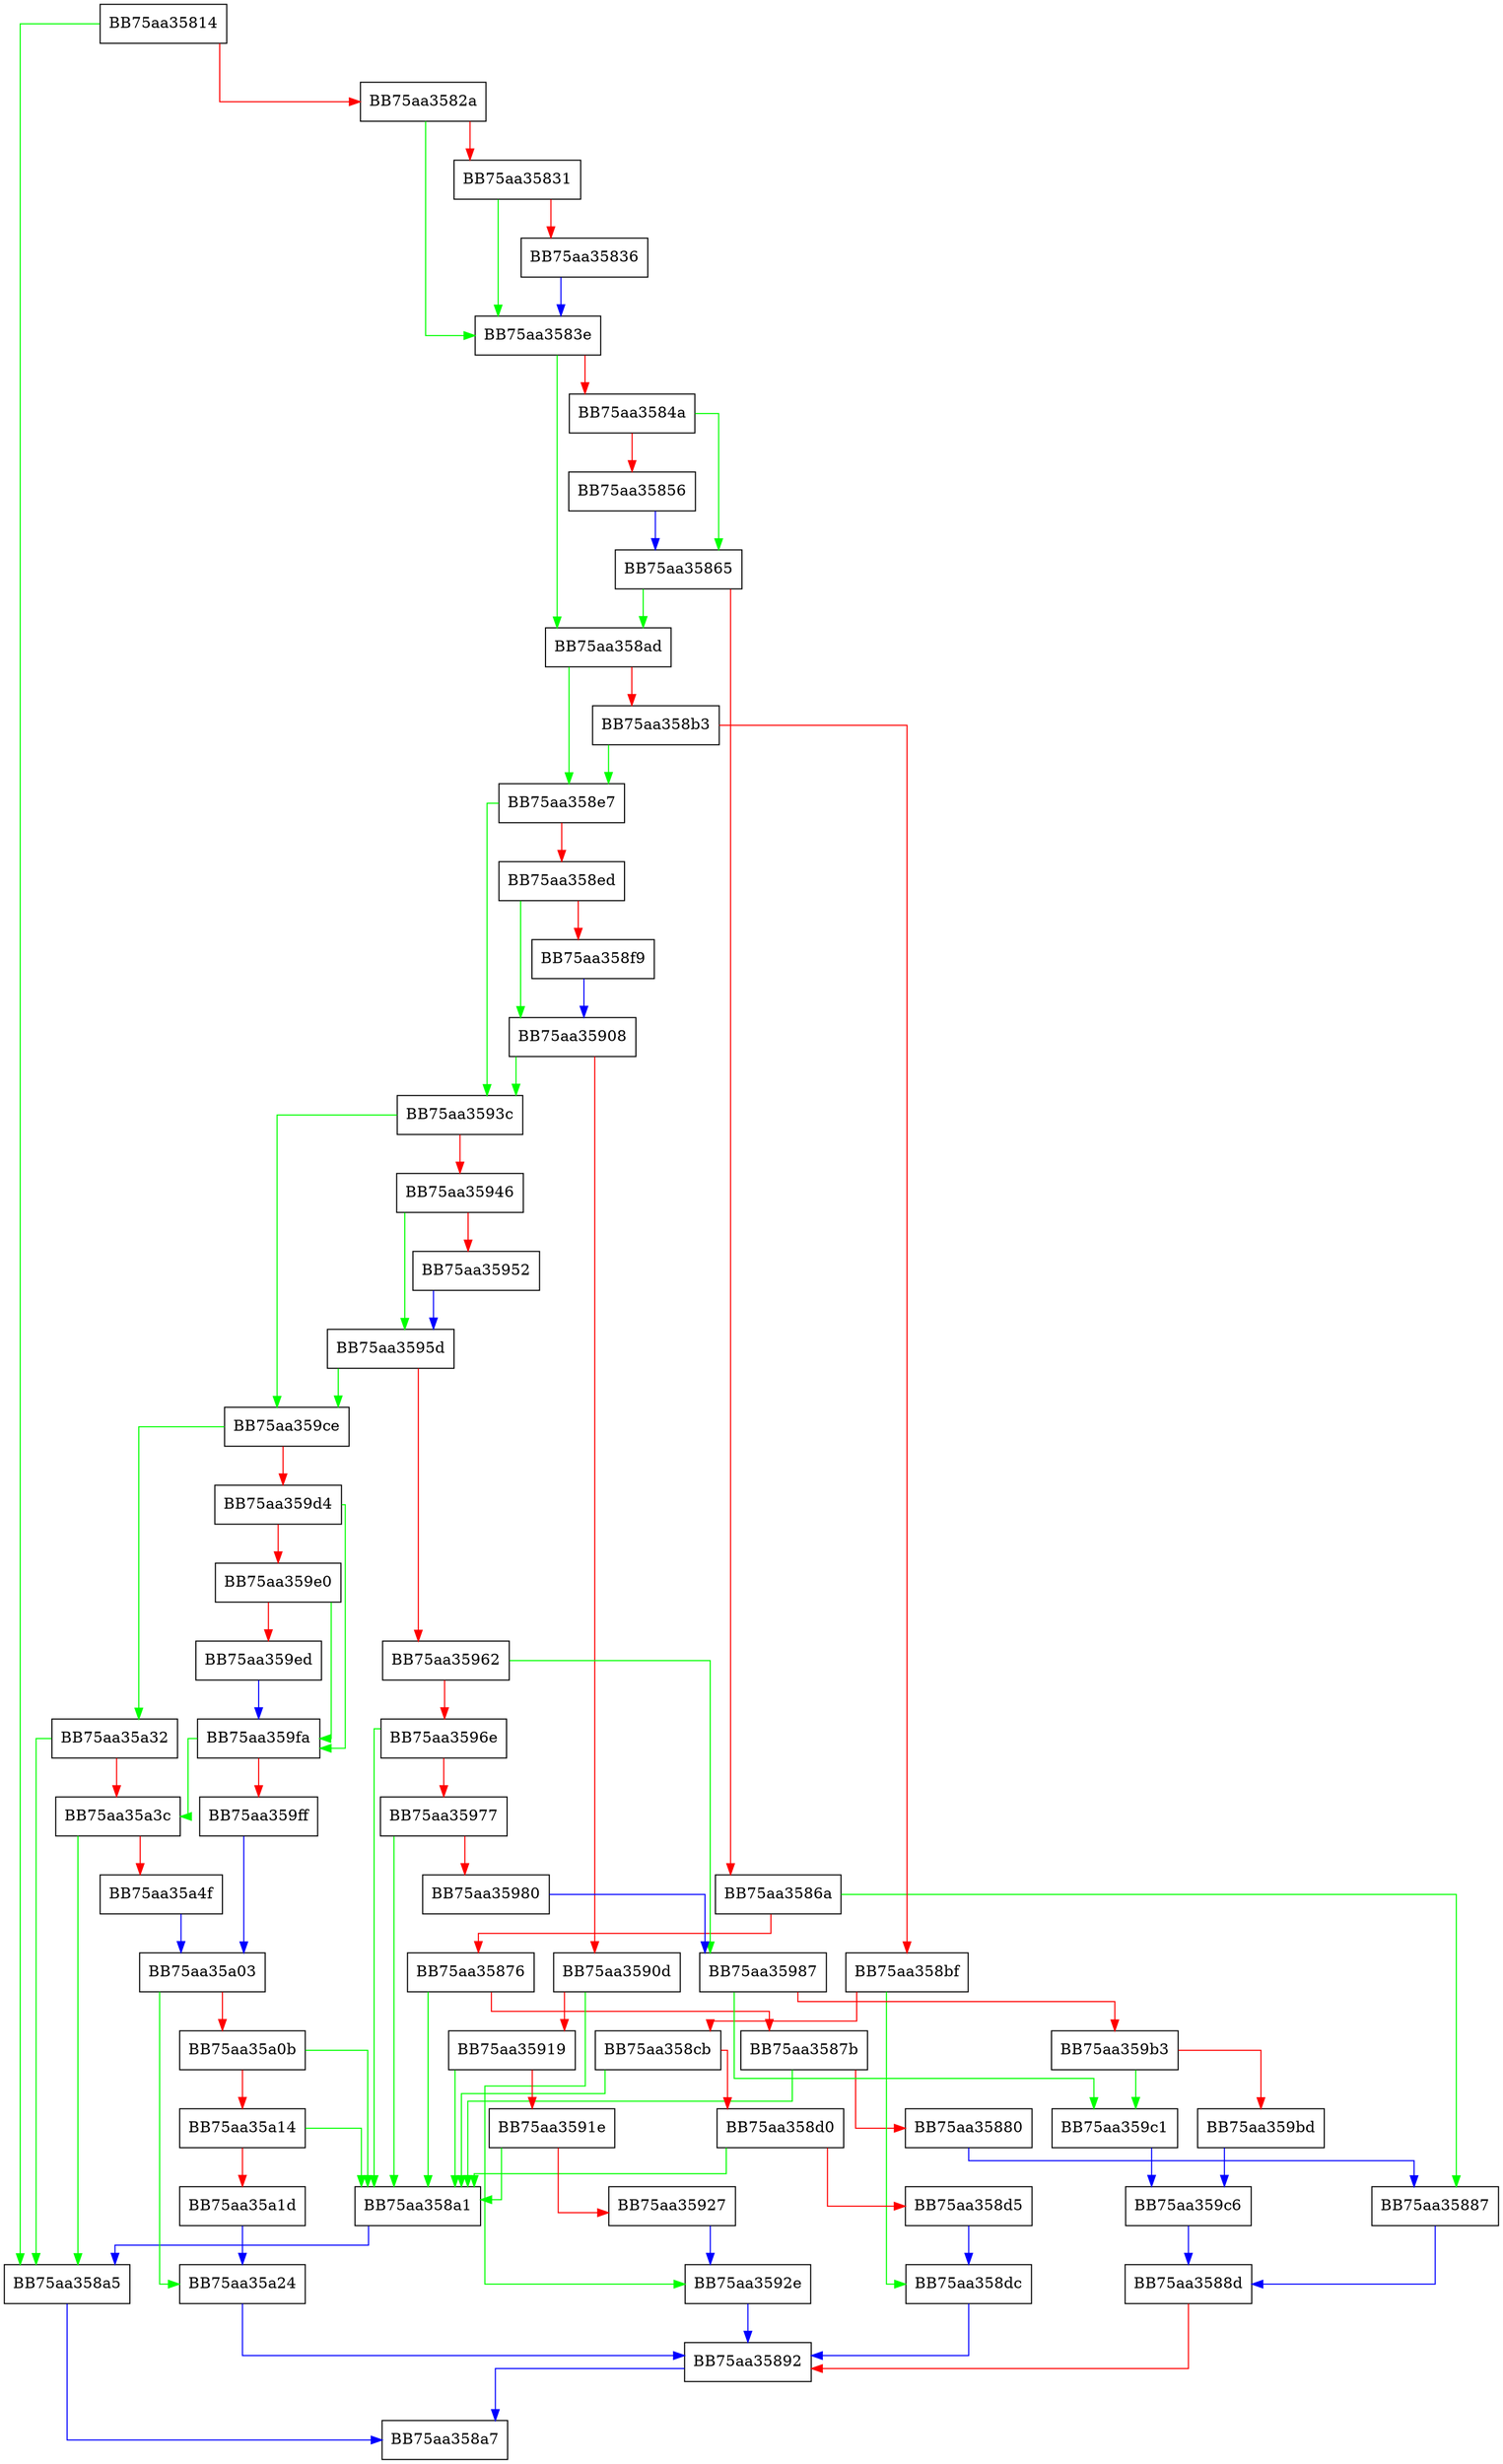 digraph handle_perl_verb {
  node [shape="box"];
  graph [splines=ortho];
  BB75aa35814 -> BB75aa358a5 [color="green"];
  BB75aa35814 -> BB75aa3582a [color="red"];
  BB75aa3582a -> BB75aa3583e [color="green"];
  BB75aa3582a -> BB75aa35831 [color="red"];
  BB75aa35831 -> BB75aa3583e [color="green"];
  BB75aa35831 -> BB75aa35836 [color="red"];
  BB75aa35836 -> BB75aa3583e [color="blue"];
  BB75aa3583e -> BB75aa358ad [color="green"];
  BB75aa3583e -> BB75aa3584a [color="red"];
  BB75aa3584a -> BB75aa35865 [color="green"];
  BB75aa3584a -> BB75aa35856 [color="red"];
  BB75aa35856 -> BB75aa35865 [color="blue"];
  BB75aa35865 -> BB75aa358ad [color="green"];
  BB75aa35865 -> BB75aa3586a [color="red"];
  BB75aa3586a -> BB75aa35887 [color="green"];
  BB75aa3586a -> BB75aa35876 [color="red"];
  BB75aa35876 -> BB75aa358a1 [color="green"];
  BB75aa35876 -> BB75aa3587b [color="red"];
  BB75aa3587b -> BB75aa358a1 [color="green"];
  BB75aa3587b -> BB75aa35880 [color="red"];
  BB75aa35880 -> BB75aa35887 [color="blue"];
  BB75aa35887 -> BB75aa3588d [color="blue"];
  BB75aa3588d -> BB75aa35892 [color="red"];
  BB75aa35892 -> BB75aa358a7 [color="blue"];
  BB75aa358a1 -> BB75aa358a5 [color="blue"];
  BB75aa358a5 -> BB75aa358a7 [color="blue"];
  BB75aa358ad -> BB75aa358e7 [color="green"];
  BB75aa358ad -> BB75aa358b3 [color="red"];
  BB75aa358b3 -> BB75aa358e7 [color="green"];
  BB75aa358b3 -> BB75aa358bf [color="red"];
  BB75aa358bf -> BB75aa358dc [color="green"];
  BB75aa358bf -> BB75aa358cb [color="red"];
  BB75aa358cb -> BB75aa358a1 [color="green"];
  BB75aa358cb -> BB75aa358d0 [color="red"];
  BB75aa358d0 -> BB75aa358a1 [color="green"];
  BB75aa358d0 -> BB75aa358d5 [color="red"];
  BB75aa358d5 -> BB75aa358dc [color="blue"];
  BB75aa358dc -> BB75aa35892 [color="blue"];
  BB75aa358e7 -> BB75aa3593c [color="green"];
  BB75aa358e7 -> BB75aa358ed [color="red"];
  BB75aa358ed -> BB75aa35908 [color="green"];
  BB75aa358ed -> BB75aa358f9 [color="red"];
  BB75aa358f9 -> BB75aa35908 [color="blue"];
  BB75aa35908 -> BB75aa3593c [color="green"];
  BB75aa35908 -> BB75aa3590d [color="red"];
  BB75aa3590d -> BB75aa3592e [color="green"];
  BB75aa3590d -> BB75aa35919 [color="red"];
  BB75aa35919 -> BB75aa358a1 [color="green"];
  BB75aa35919 -> BB75aa3591e [color="red"];
  BB75aa3591e -> BB75aa358a1 [color="green"];
  BB75aa3591e -> BB75aa35927 [color="red"];
  BB75aa35927 -> BB75aa3592e [color="blue"];
  BB75aa3592e -> BB75aa35892 [color="blue"];
  BB75aa3593c -> BB75aa359ce [color="green"];
  BB75aa3593c -> BB75aa35946 [color="red"];
  BB75aa35946 -> BB75aa3595d [color="green"];
  BB75aa35946 -> BB75aa35952 [color="red"];
  BB75aa35952 -> BB75aa3595d [color="blue"];
  BB75aa3595d -> BB75aa359ce [color="green"];
  BB75aa3595d -> BB75aa35962 [color="red"];
  BB75aa35962 -> BB75aa35987 [color="green"];
  BB75aa35962 -> BB75aa3596e [color="red"];
  BB75aa3596e -> BB75aa358a1 [color="green"];
  BB75aa3596e -> BB75aa35977 [color="red"];
  BB75aa35977 -> BB75aa358a1 [color="green"];
  BB75aa35977 -> BB75aa35980 [color="red"];
  BB75aa35980 -> BB75aa35987 [color="blue"];
  BB75aa35987 -> BB75aa359c1 [color="green"];
  BB75aa35987 -> BB75aa359b3 [color="red"];
  BB75aa359b3 -> BB75aa359c1 [color="green"];
  BB75aa359b3 -> BB75aa359bd [color="red"];
  BB75aa359bd -> BB75aa359c6 [color="blue"];
  BB75aa359c1 -> BB75aa359c6 [color="blue"];
  BB75aa359c6 -> BB75aa3588d [color="blue"];
  BB75aa359ce -> BB75aa35a32 [color="green"];
  BB75aa359ce -> BB75aa359d4 [color="red"];
  BB75aa359d4 -> BB75aa359fa [color="green"];
  BB75aa359d4 -> BB75aa359e0 [color="red"];
  BB75aa359e0 -> BB75aa359fa [color="green"];
  BB75aa359e0 -> BB75aa359ed [color="red"];
  BB75aa359ed -> BB75aa359fa [color="blue"];
  BB75aa359fa -> BB75aa35a3c [color="green"];
  BB75aa359fa -> BB75aa359ff [color="red"];
  BB75aa359ff -> BB75aa35a03 [color="blue"];
  BB75aa35a03 -> BB75aa35a24 [color="green"];
  BB75aa35a03 -> BB75aa35a0b [color="red"];
  BB75aa35a0b -> BB75aa358a1 [color="green"];
  BB75aa35a0b -> BB75aa35a14 [color="red"];
  BB75aa35a14 -> BB75aa358a1 [color="green"];
  BB75aa35a14 -> BB75aa35a1d [color="red"];
  BB75aa35a1d -> BB75aa35a24 [color="blue"];
  BB75aa35a24 -> BB75aa35892 [color="blue"];
  BB75aa35a32 -> BB75aa358a5 [color="green"];
  BB75aa35a32 -> BB75aa35a3c [color="red"];
  BB75aa35a3c -> BB75aa358a5 [color="green"];
  BB75aa35a3c -> BB75aa35a4f [color="red"];
  BB75aa35a4f -> BB75aa35a03 [color="blue"];
}
